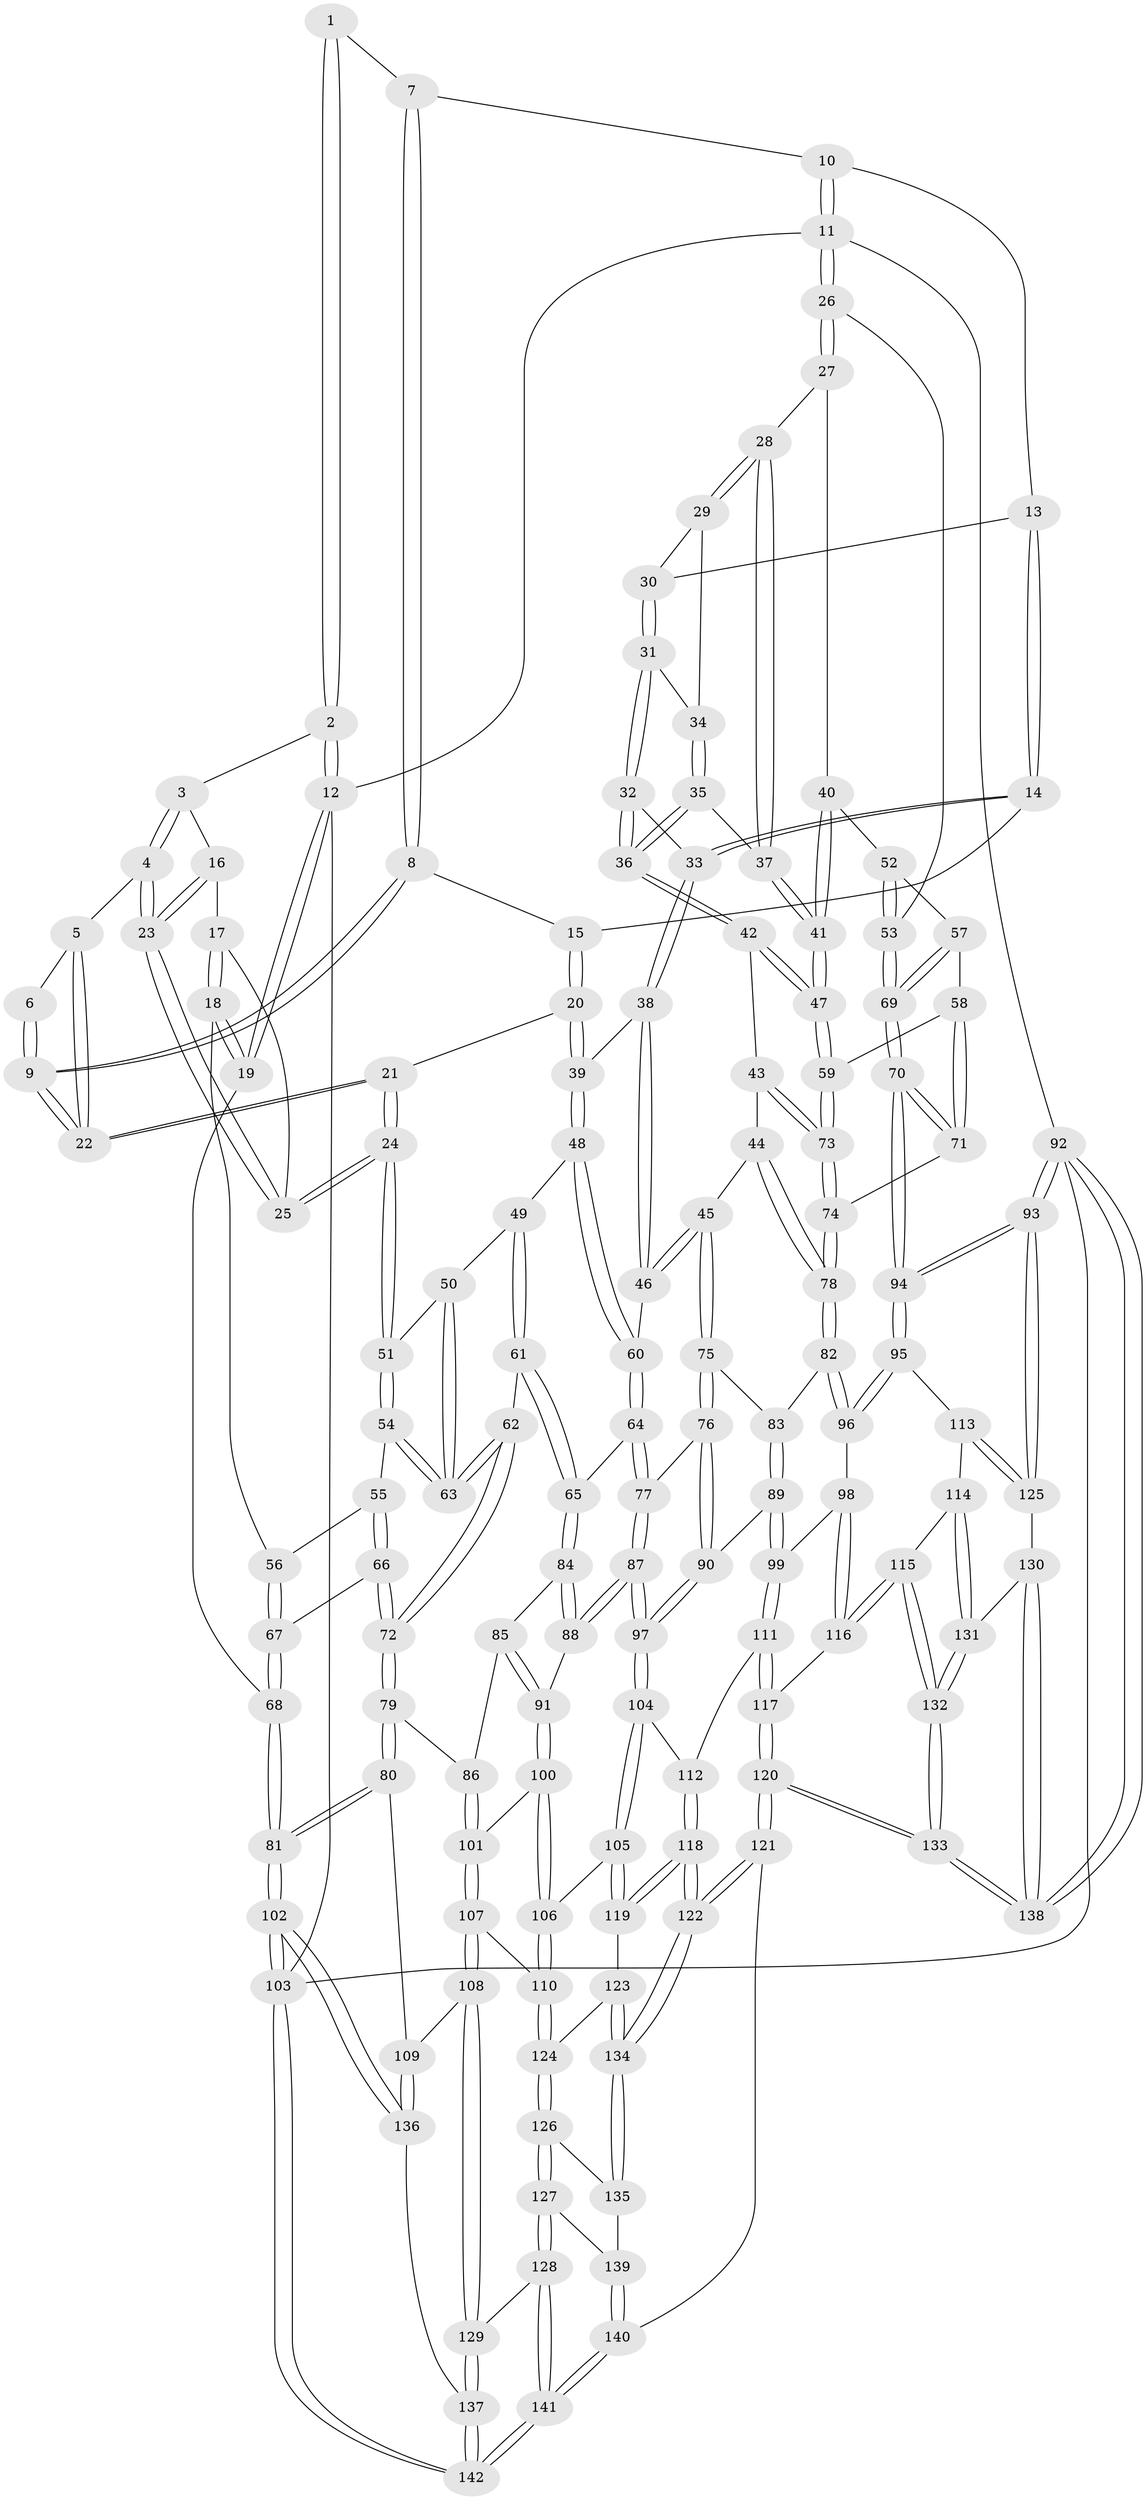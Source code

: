 // Generated by graph-tools (version 1.1) at 2025/38/03/09/25 02:38:45]
// undirected, 142 vertices, 352 edges
graph export_dot {
graph [start="1"]
  node [color=gray90,style=filled];
  1 [pos="+0.4230469813462048+0"];
  2 [pos="+0.17604711721261948+0"];
  3 [pos="+0.18900823919643212+0"];
  4 [pos="+0.32411931170183866+0.07396426074291051"];
  5 [pos="+0.32679395608165257+0.0743072268339607"];
  6 [pos="+0.3802201466275917+0"];
  7 [pos="+0.48722007271794615+0"];
  8 [pos="+0.5004105221579108+0.014049166324909773"];
  9 [pos="+0.4036810764390573+0.08426121687078239"];
  10 [pos="+0.8226042987997216+0"];
  11 [pos="+1+0"];
  12 [pos="+0+0"];
  13 [pos="+0.7881302675191661+0"];
  14 [pos="+0.5775124295234243+0.11150872244916134"];
  15 [pos="+0.502964408797208+0.017871461056978618"];
  16 [pos="+0.1784422611898867+0"];
  17 [pos="+0.041174266007808935+0.14391695960637801"];
  18 [pos="+0+0.1811170546962945"];
  19 [pos="+0+0.1684170175828834"];
  20 [pos="+0.42367528134624854+0.2215899091907079"];
  21 [pos="+0.42169526300346905+0.2205323118890193"];
  22 [pos="+0.38879385773067887+0.10212680989913166"];
  23 [pos="+0.22733184509928397+0.19880063091827346"];
  24 [pos="+0.23337660479482633+0.2407266228416421"];
  25 [pos="+0.22373836009549464+0.22002318789893263"];
  26 [pos="+1+0.05412985573259729"];
  27 [pos="+0.9297780462930864+0.17055376833163444"];
  28 [pos="+0.8717176540494331+0.1492551332399301"];
  29 [pos="+0.8081065102108131+0.022337256012667686"];
  30 [pos="+0.794375381169349+0"];
  31 [pos="+0.6816003661403947+0.14931393992331157"];
  32 [pos="+0.5911676177146102+0.1759150474177628"];
  33 [pos="+0.5771819186982258+0.17180143372770382"];
  34 [pos="+0.7313920963723254+0.16805084045784296"];
  35 [pos="+0.7614055327739132+0.24389928617989362"];
  36 [pos="+0.71910217765498+0.2735775342169578"];
  37 [pos="+0.7940980966052442+0.23750557775080525"];
  38 [pos="+0.49624470730291076+0.24363027505571117"];
  39 [pos="+0.44412452327282437+0.23421367689882386"];
  40 [pos="+0.9331184603410675+0.2855204527760298"];
  41 [pos="+0.8505139657436973+0.3065276086868289"];
  42 [pos="+0.7106438180420996+0.3079852901066305"];
  43 [pos="+0.6520005252195588+0.3760075420152238"];
  44 [pos="+0.6321317390502773+0.3862638597023647"];
  45 [pos="+0.5905162142896284+0.40511817749977225"];
  46 [pos="+0.5500299093392543+0.3704308085676051"];
  47 [pos="+0.8344540580332824+0.39617876627618576"];
  48 [pos="+0.3864240060156799+0.34442628925833585"];
  49 [pos="+0.38467081624143173+0.3451609758841999"];
  50 [pos="+0.37121532601710067+0.34648925452790175"];
  51 [pos="+0.2242261364938178+0.2721570304484541"];
  52 [pos="+0.9437958933787272+0.2971260842702723"];
  53 [pos="+1+0.35264757754741816"];
  54 [pos="+0.2053555625705269+0.31950208648176126"];
  55 [pos="+0.11719655697612406+0.3234246351024343"];
  56 [pos="+0.08322257937745188+0.31754219020774144"];
  57 [pos="+0.9292709203175146+0.3672913899425993"];
  58 [pos="+0.9169250903144733+0.3811565975685659"];
  59 [pos="+0.8363584731648279+0.4021631991810388"];
  60 [pos="+0.425928627700768+0.42373621015329427"];
  61 [pos="+0.3132469279422873+0.477483544506292"];
  62 [pos="+0.23291021252283345+0.4487739538789502"];
  63 [pos="+0.229561523307732+0.4134558988688706"];
  64 [pos="+0.38961875837536913+0.47313609417985786"];
  65 [pos="+0.3296366274034162+0.48585440795682827"];
  66 [pos="+0.061584592401042484+0.4573684008415817"];
  67 [pos="+0.006308379043631545+0.434040306635449"];
  68 [pos="+0+0.4292356519766327"];
  69 [pos="+1+0.4339540557136019"];
  70 [pos="+1+0.5626543909822265"];
  71 [pos="+1+0.5179941730507465"];
  72 [pos="+0.15421138655299987+0.5271032703473159"];
  73 [pos="+0.8208624358894181+0.4624058051641795"];
  74 [pos="+0.826170112234713+0.5099579616734193"];
  75 [pos="+0.5913328523482726+0.4760440248970096"];
  76 [pos="+0.5404997817306394+0.5448850171908509"];
  77 [pos="+0.5157203980330028+0.5583498661796044"];
  78 [pos="+0.8075206739140451+0.534565173437061"];
  79 [pos="+0.14090526883571625+0.5796765490504232"];
  80 [pos="+0.06011770606473252+0.6853633665506418"];
  81 [pos="+0+0.6976769112383537"];
  82 [pos="+0.8005328846256001+0.5446873598757507"];
  83 [pos="+0.6369703362638063+0.5014056673037788"];
  84 [pos="+0.33172423962323033+0.4968696349802379"];
  85 [pos="+0.2786763992211102+0.6020409808393469"];
  86 [pos="+0.22361407155883622+0.614431625595484"];
  87 [pos="+0.4802734883658563+0.6202410960934589"];
  88 [pos="+0.36675062314344026+0.615619716491935"];
  89 [pos="+0.6859481813661468+0.6705737650729036"];
  90 [pos="+0.6448204840475394+0.6582702797414283"];
  91 [pos="+0.3633446819361488+0.6195714122922943"];
  92 [pos="+1+1"];
  93 [pos="+1+0.8716929264751891"];
  94 [pos="+1+0.6671746807871483"];
  95 [pos="+0.8439435697968356+0.7021496507275097"];
  96 [pos="+0.7887133319502507+0.6553033237976951"];
  97 [pos="+0.4994892580433847+0.7169451841427782"];
  98 [pos="+0.7265791394141737+0.6768784075078684"];
  99 [pos="+0.705675934099783+0.6815327366051783"];
  100 [pos="+0.342257649753179+0.6616295630454067"];
  101 [pos="+0.30249286146687465+0.6870333775389673"];
  102 [pos="+0+0.814189607237572"];
  103 [pos="+0+1"];
  104 [pos="+0.4979513980432276+0.7254086116730049"];
  105 [pos="+0.4886473333281752+0.7365099276468916"];
  106 [pos="+0.397096446531291+0.7217085418227339"];
  107 [pos="+0.2786068723820479+0.7478839130926933"];
  108 [pos="+0.16749703784982975+0.7838411514412317"];
  109 [pos="+0.1276037054306094+0.7611307683979688"];
  110 [pos="+0.33198145420086755+0.7847150014235001"];
  111 [pos="+0.6593446789441857+0.7613479944931122"];
  112 [pos="+0.604959015911766+0.7742268238312089"];
  113 [pos="+0.8428144147657678+0.7482702936735371"];
  114 [pos="+0.8294351191773816+0.7791298552474105"];
  115 [pos="+0.7825081638210469+0.8423535582136098"];
  116 [pos="+0.744063239821777+0.8164760635221955"];
  117 [pos="+0.6760036631021024+0.8051305002431997"];
  118 [pos="+0.5442536104280524+0.9954260805609801"];
  119 [pos="+0.4786788644635822+0.7727287290426741"];
  120 [pos="+0.6443082111809971+1"];
  121 [pos="+0.5706485470428632+1"];
  122 [pos="+0.5533069298440985+1"];
  123 [pos="+0.3714555525293439+0.8240241536072914"];
  124 [pos="+0.3519090245431661+0.8176828840947649"];
  125 [pos="+0.9425387290445274+0.8591796378391211"];
  126 [pos="+0.3236417454038188+0.8505191702188416"];
  127 [pos="+0.2736491803556001+0.8903479184144284"];
  128 [pos="+0.24011048522197254+0.8922790336118641"];
  129 [pos="+0.19097875138850923+0.8417942106677975"];
  130 [pos="+0.9050128286583029+0.8807515357502358"];
  131 [pos="+0.8755182659579094+0.8808510382914008"];
  132 [pos="+0.7699674717307635+0.9304942368512562"];
  133 [pos="+0.6457708638553972+1"];
  134 [pos="+0.4291168230060525+0.9425617880686439"];
  135 [pos="+0.3575648620678172+0.9124212034973521"];
  136 [pos="+0.05339364432193693+0.9230216097942403"];
  137 [pos="+0.09583879013441335+0.9921362292694066"];
  138 [pos="+0.8657693188106619+1"];
  139 [pos="+0.29440480227190763+0.9063961099003766"];
  140 [pos="+0.4510039073078649+1"];
  141 [pos="+0.18658592087663345+1"];
  142 [pos="+0.15106991644368237+1"];
  1 -- 2;
  1 -- 2;
  1 -- 7;
  2 -- 3;
  2 -- 12;
  2 -- 12;
  3 -- 4;
  3 -- 4;
  3 -- 16;
  4 -- 5;
  4 -- 23;
  4 -- 23;
  5 -- 6;
  5 -- 22;
  5 -- 22;
  6 -- 9;
  6 -- 9;
  7 -- 8;
  7 -- 8;
  7 -- 10;
  8 -- 9;
  8 -- 9;
  8 -- 15;
  9 -- 22;
  9 -- 22;
  10 -- 11;
  10 -- 11;
  10 -- 13;
  11 -- 12;
  11 -- 26;
  11 -- 26;
  11 -- 92;
  12 -- 19;
  12 -- 19;
  12 -- 103;
  13 -- 14;
  13 -- 14;
  13 -- 30;
  14 -- 15;
  14 -- 33;
  14 -- 33;
  15 -- 20;
  15 -- 20;
  16 -- 17;
  16 -- 23;
  16 -- 23;
  17 -- 18;
  17 -- 18;
  17 -- 25;
  18 -- 19;
  18 -- 19;
  18 -- 56;
  19 -- 68;
  20 -- 21;
  20 -- 39;
  20 -- 39;
  21 -- 22;
  21 -- 22;
  21 -- 24;
  21 -- 24;
  23 -- 25;
  23 -- 25;
  24 -- 25;
  24 -- 25;
  24 -- 51;
  24 -- 51;
  26 -- 27;
  26 -- 27;
  26 -- 53;
  27 -- 28;
  27 -- 40;
  28 -- 29;
  28 -- 29;
  28 -- 37;
  28 -- 37;
  29 -- 30;
  29 -- 34;
  30 -- 31;
  30 -- 31;
  31 -- 32;
  31 -- 32;
  31 -- 34;
  32 -- 33;
  32 -- 36;
  32 -- 36;
  33 -- 38;
  33 -- 38;
  34 -- 35;
  34 -- 35;
  35 -- 36;
  35 -- 36;
  35 -- 37;
  36 -- 42;
  36 -- 42;
  37 -- 41;
  37 -- 41;
  38 -- 39;
  38 -- 46;
  38 -- 46;
  39 -- 48;
  39 -- 48;
  40 -- 41;
  40 -- 41;
  40 -- 52;
  41 -- 47;
  41 -- 47;
  42 -- 43;
  42 -- 47;
  42 -- 47;
  43 -- 44;
  43 -- 73;
  43 -- 73;
  44 -- 45;
  44 -- 78;
  44 -- 78;
  45 -- 46;
  45 -- 46;
  45 -- 75;
  45 -- 75;
  46 -- 60;
  47 -- 59;
  47 -- 59;
  48 -- 49;
  48 -- 60;
  48 -- 60;
  49 -- 50;
  49 -- 61;
  49 -- 61;
  50 -- 51;
  50 -- 63;
  50 -- 63;
  51 -- 54;
  51 -- 54;
  52 -- 53;
  52 -- 53;
  52 -- 57;
  53 -- 69;
  53 -- 69;
  54 -- 55;
  54 -- 63;
  54 -- 63;
  55 -- 56;
  55 -- 66;
  55 -- 66;
  56 -- 67;
  56 -- 67;
  57 -- 58;
  57 -- 69;
  57 -- 69;
  58 -- 59;
  58 -- 71;
  58 -- 71;
  59 -- 73;
  59 -- 73;
  60 -- 64;
  60 -- 64;
  61 -- 62;
  61 -- 65;
  61 -- 65;
  62 -- 63;
  62 -- 63;
  62 -- 72;
  62 -- 72;
  64 -- 65;
  64 -- 77;
  64 -- 77;
  65 -- 84;
  65 -- 84;
  66 -- 67;
  66 -- 72;
  66 -- 72;
  67 -- 68;
  67 -- 68;
  68 -- 81;
  68 -- 81;
  69 -- 70;
  69 -- 70;
  70 -- 71;
  70 -- 71;
  70 -- 94;
  70 -- 94;
  71 -- 74;
  72 -- 79;
  72 -- 79;
  73 -- 74;
  73 -- 74;
  74 -- 78;
  74 -- 78;
  75 -- 76;
  75 -- 76;
  75 -- 83;
  76 -- 77;
  76 -- 90;
  76 -- 90;
  77 -- 87;
  77 -- 87;
  78 -- 82;
  78 -- 82;
  79 -- 80;
  79 -- 80;
  79 -- 86;
  80 -- 81;
  80 -- 81;
  80 -- 109;
  81 -- 102;
  81 -- 102;
  82 -- 83;
  82 -- 96;
  82 -- 96;
  83 -- 89;
  83 -- 89;
  84 -- 85;
  84 -- 88;
  84 -- 88;
  85 -- 86;
  85 -- 91;
  85 -- 91;
  86 -- 101;
  86 -- 101;
  87 -- 88;
  87 -- 88;
  87 -- 97;
  87 -- 97;
  88 -- 91;
  89 -- 90;
  89 -- 99;
  89 -- 99;
  90 -- 97;
  90 -- 97;
  91 -- 100;
  91 -- 100;
  92 -- 93;
  92 -- 93;
  92 -- 138;
  92 -- 138;
  92 -- 103;
  93 -- 94;
  93 -- 94;
  93 -- 125;
  93 -- 125;
  94 -- 95;
  94 -- 95;
  95 -- 96;
  95 -- 96;
  95 -- 113;
  96 -- 98;
  97 -- 104;
  97 -- 104;
  98 -- 99;
  98 -- 116;
  98 -- 116;
  99 -- 111;
  99 -- 111;
  100 -- 101;
  100 -- 106;
  100 -- 106;
  101 -- 107;
  101 -- 107;
  102 -- 103;
  102 -- 103;
  102 -- 136;
  102 -- 136;
  103 -- 142;
  103 -- 142;
  104 -- 105;
  104 -- 105;
  104 -- 112;
  105 -- 106;
  105 -- 119;
  105 -- 119;
  106 -- 110;
  106 -- 110;
  107 -- 108;
  107 -- 108;
  107 -- 110;
  108 -- 109;
  108 -- 129;
  108 -- 129;
  109 -- 136;
  109 -- 136;
  110 -- 124;
  110 -- 124;
  111 -- 112;
  111 -- 117;
  111 -- 117;
  112 -- 118;
  112 -- 118;
  113 -- 114;
  113 -- 125;
  113 -- 125;
  114 -- 115;
  114 -- 131;
  114 -- 131;
  115 -- 116;
  115 -- 116;
  115 -- 132;
  115 -- 132;
  116 -- 117;
  117 -- 120;
  117 -- 120;
  118 -- 119;
  118 -- 119;
  118 -- 122;
  118 -- 122;
  119 -- 123;
  120 -- 121;
  120 -- 121;
  120 -- 133;
  120 -- 133;
  121 -- 122;
  121 -- 122;
  121 -- 140;
  122 -- 134;
  122 -- 134;
  123 -- 124;
  123 -- 134;
  123 -- 134;
  124 -- 126;
  124 -- 126;
  125 -- 130;
  126 -- 127;
  126 -- 127;
  126 -- 135;
  127 -- 128;
  127 -- 128;
  127 -- 139;
  128 -- 129;
  128 -- 141;
  128 -- 141;
  129 -- 137;
  129 -- 137;
  130 -- 131;
  130 -- 138;
  130 -- 138;
  131 -- 132;
  131 -- 132;
  132 -- 133;
  132 -- 133;
  133 -- 138;
  133 -- 138;
  134 -- 135;
  134 -- 135;
  135 -- 139;
  136 -- 137;
  137 -- 142;
  137 -- 142;
  139 -- 140;
  139 -- 140;
  140 -- 141;
  140 -- 141;
  141 -- 142;
  141 -- 142;
}
